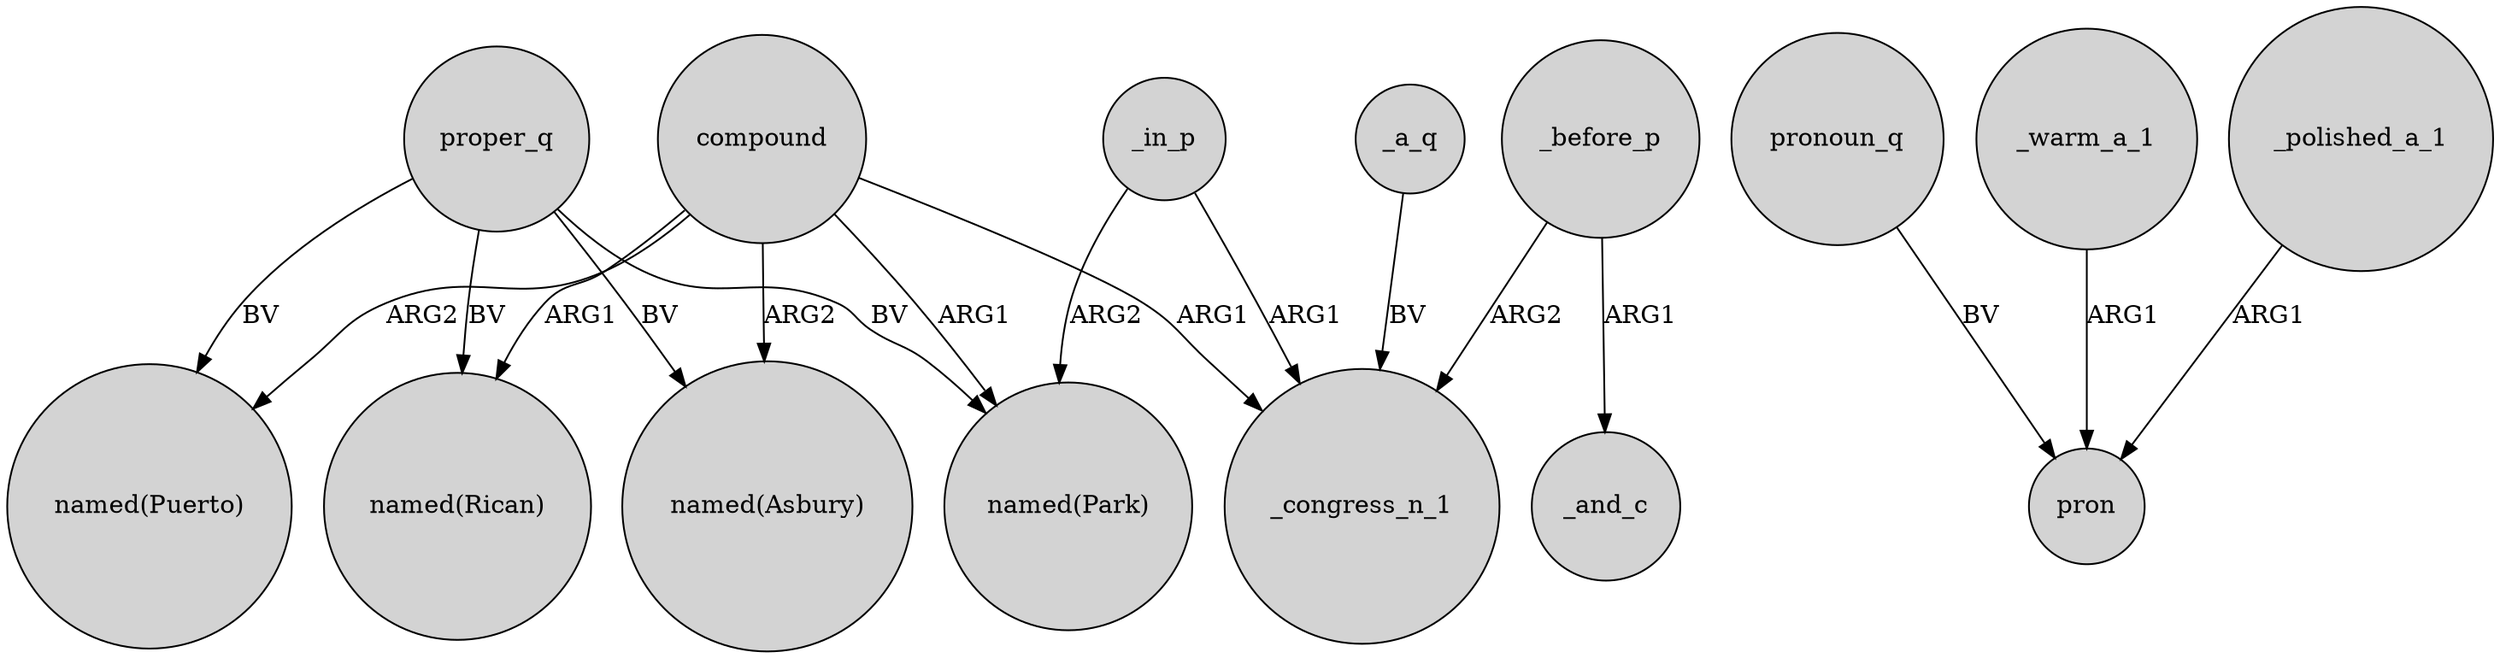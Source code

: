 digraph {
	node [shape=circle style=filled]
	_a_q -> _congress_n_1 [label=BV]
	compound -> "named(Rican)" [label=ARG1]
	_before_p -> _congress_n_1 [label=ARG2]
	proper_q -> "named(Puerto)" [label=BV]
	compound -> "named(Park)" [label=ARG1]
	_in_p -> "named(Park)" [label=ARG2]
	pronoun_q -> pron [label=BV]
	_warm_a_1 -> pron [label=ARG1]
	proper_q -> "named(Asbury)" [label=BV]
	compound -> "named(Puerto)" [label=ARG2]
	_in_p -> _congress_n_1 [label=ARG1]
	compound -> _congress_n_1 [label=ARG1]
	proper_q -> "named(Rican)" [label=BV]
	compound -> "named(Asbury)" [label=ARG2]
	proper_q -> "named(Park)" [label=BV]
	_polished_a_1 -> pron [label=ARG1]
	_before_p -> _and_c [label=ARG1]
}
